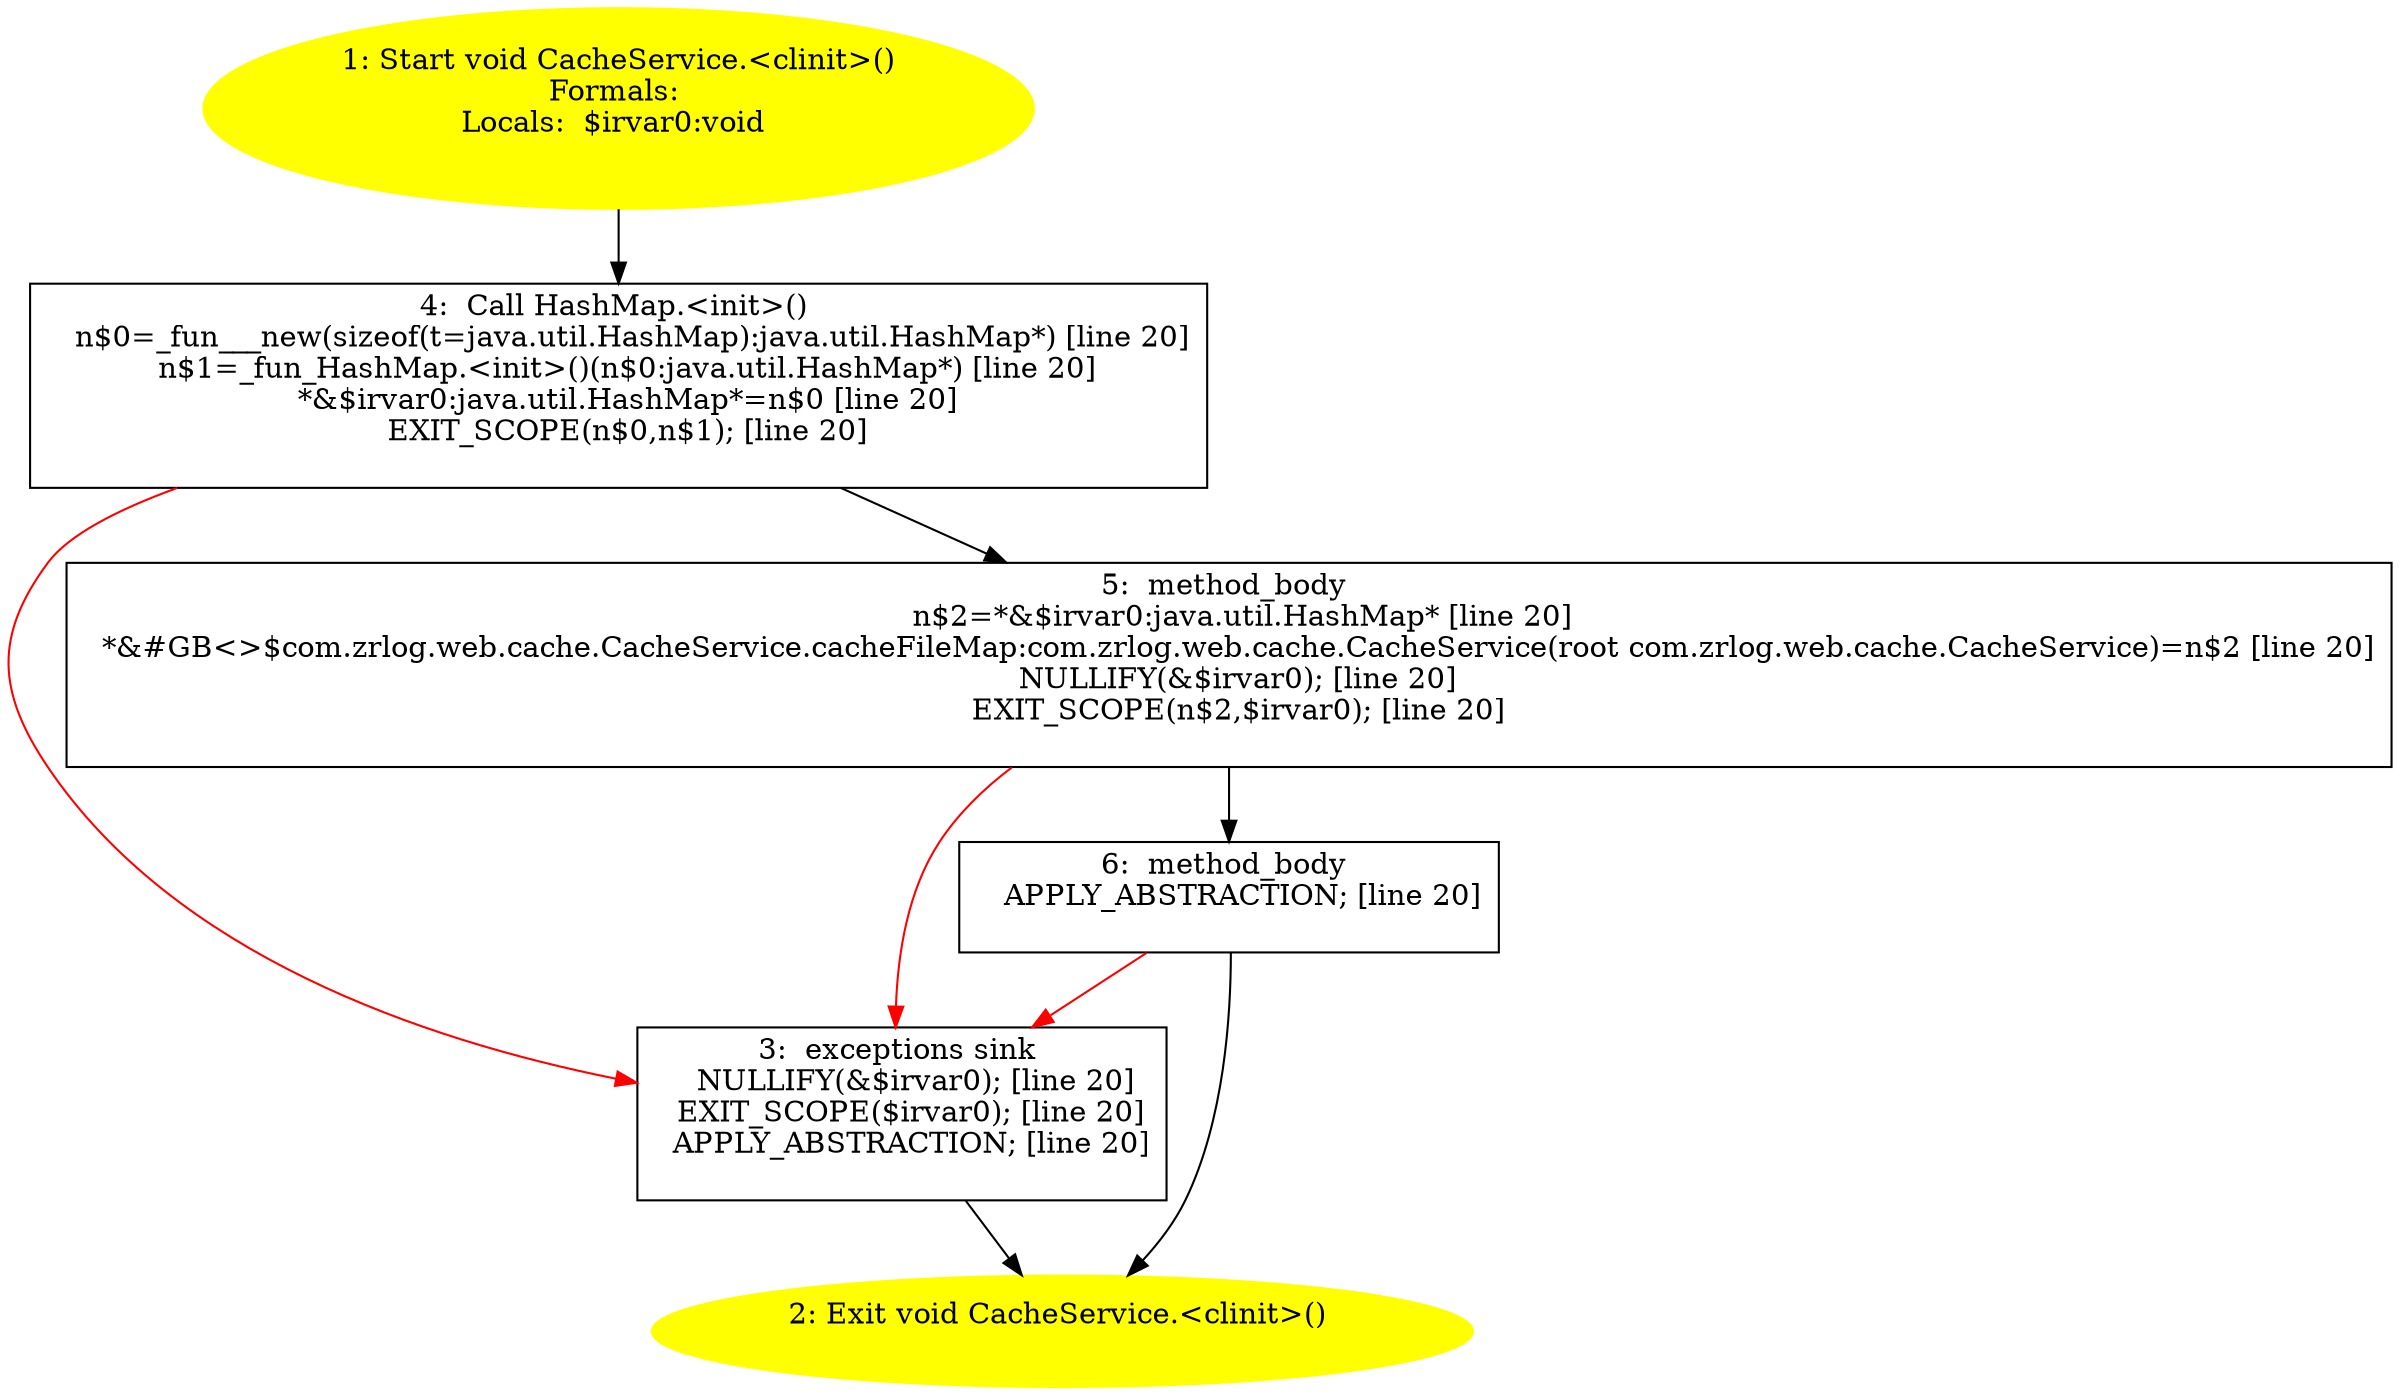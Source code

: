 /* @generated */
digraph cfg {
"com.zrlog.web.cache.CacheService.<clinit>():void.1bc608f642eb32d86cede1ccf60f9766_1" [label="1: Start void CacheService.<clinit>()\nFormals: \nLocals:  $irvar0:void \n  " color=yellow style=filled]
	

	 "com.zrlog.web.cache.CacheService.<clinit>():void.1bc608f642eb32d86cede1ccf60f9766_1" -> "com.zrlog.web.cache.CacheService.<clinit>():void.1bc608f642eb32d86cede1ccf60f9766_4" ;
"com.zrlog.web.cache.CacheService.<clinit>():void.1bc608f642eb32d86cede1ccf60f9766_2" [label="2: Exit void CacheService.<clinit>() \n  " color=yellow style=filled]
	

"com.zrlog.web.cache.CacheService.<clinit>():void.1bc608f642eb32d86cede1ccf60f9766_3" [label="3:  exceptions sink \n   NULLIFY(&$irvar0); [line 20]\n  EXIT_SCOPE($irvar0); [line 20]\n  APPLY_ABSTRACTION; [line 20]\n " shape="box"]
	

	 "com.zrlog.web.cache.CacheService.<clinit>():void.1bc608f642eb32d86cede1ccf60f9766_3" -> "com.zrlog.web.cache.CacheService.<clinit>():void.1bc608f642eb32d86cede1ccf60f9766_2" ;
"com.zrlog.web.cache.CacheService.<clinit>():void.1bc608f642eb32d86cede1ccf60f9766_4" [label="4:  Call HashMap.<init>() \n   n$0=_fun___new(sizeof(t=java.util.HashMap):java.util.HashMap*) [line 20]\n  n$1=_fun_HashMap.<init>()(n$0:java.util.HashMap*) [line 20]\n  *&$irvar0:java.util.HashMap*=n$0 [line 20]\n  EXIT_SCOPE(n$0,n$1); [line 20]\n " shape="box"]
	

	 "com.zrlog.web.cache.CacheService.<clinit>():void.1bc608f642eb32d86cede1ccf60f9766_4" -> "com.zrlog.web.cache.CacheService.<clinit>():void.1bc608f642eb32d86cede1ccf60f9766_5" ;
	 "com.zrlog.web.cache.CacheService.<clinit>():void.1bc608f642eb32d86cede1ccf60f9766_4" -> "com.zrlog.web.cache.CacheService.<clinit>():void.1bc608f642eb32d86cede1ccf60f9766_3" [color="red" ];
"com.zrlog.web.cache.CacheService.<clinit>():void.1bc608f642eb32d86cede1ccf60f9766_5" [label="5:  method_body \n   n$2=*&$irvar0:java.util.HashMap* [line 20]\n  *&#GB<>$com.zrlog.web.cache.CacheService.cacheFileMap:com.zrlog.web.cache.CacheService(root com.zrlog.web.cache.CacheService)=n$2 [line 20]\n  NULLIFY(&$irvar0); [line 20]\n  EXIT_SCOPE(n$2,$irvar0); [line 20]\n " shape="box"]
	

	 "com.zrlog.web.cache.CacheService.<clinit>():void.1bc608f642eb32d86cede1ccf60f9766_5" -> "com.zrlog.web.cache.CacheService.<clinit>():void.1bc608f642eb32d86cede1ccf60f9766_6" ;
	 "com.zrlog.web.cache.CacheService.<clinit>():void.1bc608f642eb32d86cede1ccf60f9766_5" -> "com.zrlog.web.cache.CacheService.<clinit>():void.1bc608f642eb32d86cede1ccf60f9766_3" [color="red" ];
"com.zrlog.web.cache.CacheService.<clinit>():void.1bc608f642eb32d86cede1ccf60f9766_6" [label="6:  method_body \n   APPLY_ABSTRACTION; [line 20]\n " shape="box"]
	

	 "com.zrlog.web.cache.CacheService.<clinit>():void.1bc608f642eb32d86cede1ccf60f9766_6" -> "com.zrlog.web.cache.CacheService.<clinit>():void.1bc608f642eb32d86cede1ccf60f9766_2" ;
	 "com.zrlog.web.cache.CacheService.<clinit>():void.1bc608f642eb32d86cede1ccf60f9766_6" -> "com.zrlog.web.cache.CacheService.<clinit>():void.1bc608f642eb32d86cede1ccf60f9766_3" [color="red" ];
}
